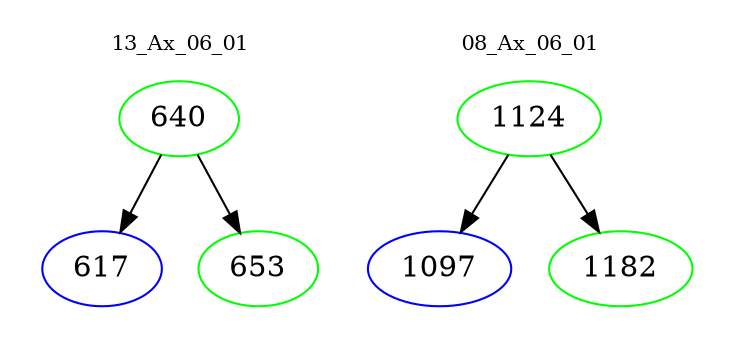 digraph{
subgraph cluster_0 {
color = white
label = "13_Ax_06_01";
fontsize=10;
T0_640 [label="640", color="green"]
T0_640 -> T0_617 [color="black"]
T0_617 [label="617", color="blue"]
T0_640 -> T0_653 [color="black"]
T0_653 [label="653", color="green"]
}
subgraph cluster_1 {
color = white
label = "08_Ax_06_01";
fontsize=10;
T1_1124 [label="1124", color="green"]
T1_1124 -> T1_1097 [color="black"]
T1_1097 [label="1097", color="blue"]
T1_1124 -> T1_1182 [color="black"]
T1_1182 [label="1182", color="green"]
}
}
